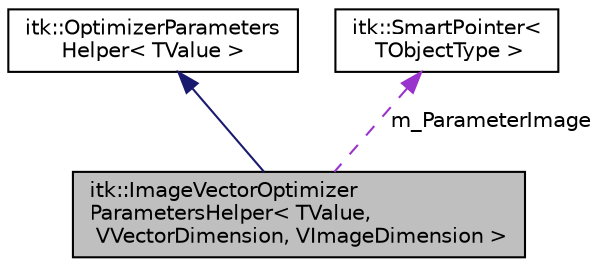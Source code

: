 digraph "itk::ImageVectorOptimizerParametersHelper&lt; TValue, VVectorDimension, VImageDimension &gt;"
{
 // LATEX_PDF_SIZE
  edge [fontname="Helvetica",fontsize="10",labelfontname="Helvetica",labelfontsize="10"];
  node [fontname="Helvetica",fontsize="10",shape=record];
  Node1 [label="itk::ImageVectorOptimizer\lParametersHelper\< TValue,\l VVectorDimension, VImageDimension \>",height=0.2,width=0.4,color="black", fillcolor="grey75", style="filled", fontcolor="black",tooltip="Class to hold and manage parameters of type Image<Vector<...>,...>, used in Transforms,..."];
  Node2 -> Node1 [dir="back",color="midnightblue",fontsize="10",style="solid",fontname="Helvetica"];
  Node2 [label="itk::OptimizerParameters\lHelper\< TValue \>",height=0.2,width=0.4,color="black", fillcolor="white", style="filled",URL="$classitk_1_1OptimizerParametersHelper.html",tooltip="Basic helper class to manage parameter data as an Array type, the default type."];
  Node3 -> Node1 [dir="back",color="darkorchid3",fontsize="10",style="dashed",label=" m_ParameterImage" ,fontname="Helvetica"];
  Node3 [label="itk::SmartPointer\<\l TObjectType \>",height=0.2,width=0.4,color="black", fillcolor="white", style="filled",URL="$classitk_1_1SmartPointer.html",tooltip="Implements transparent reference counting."];
}
